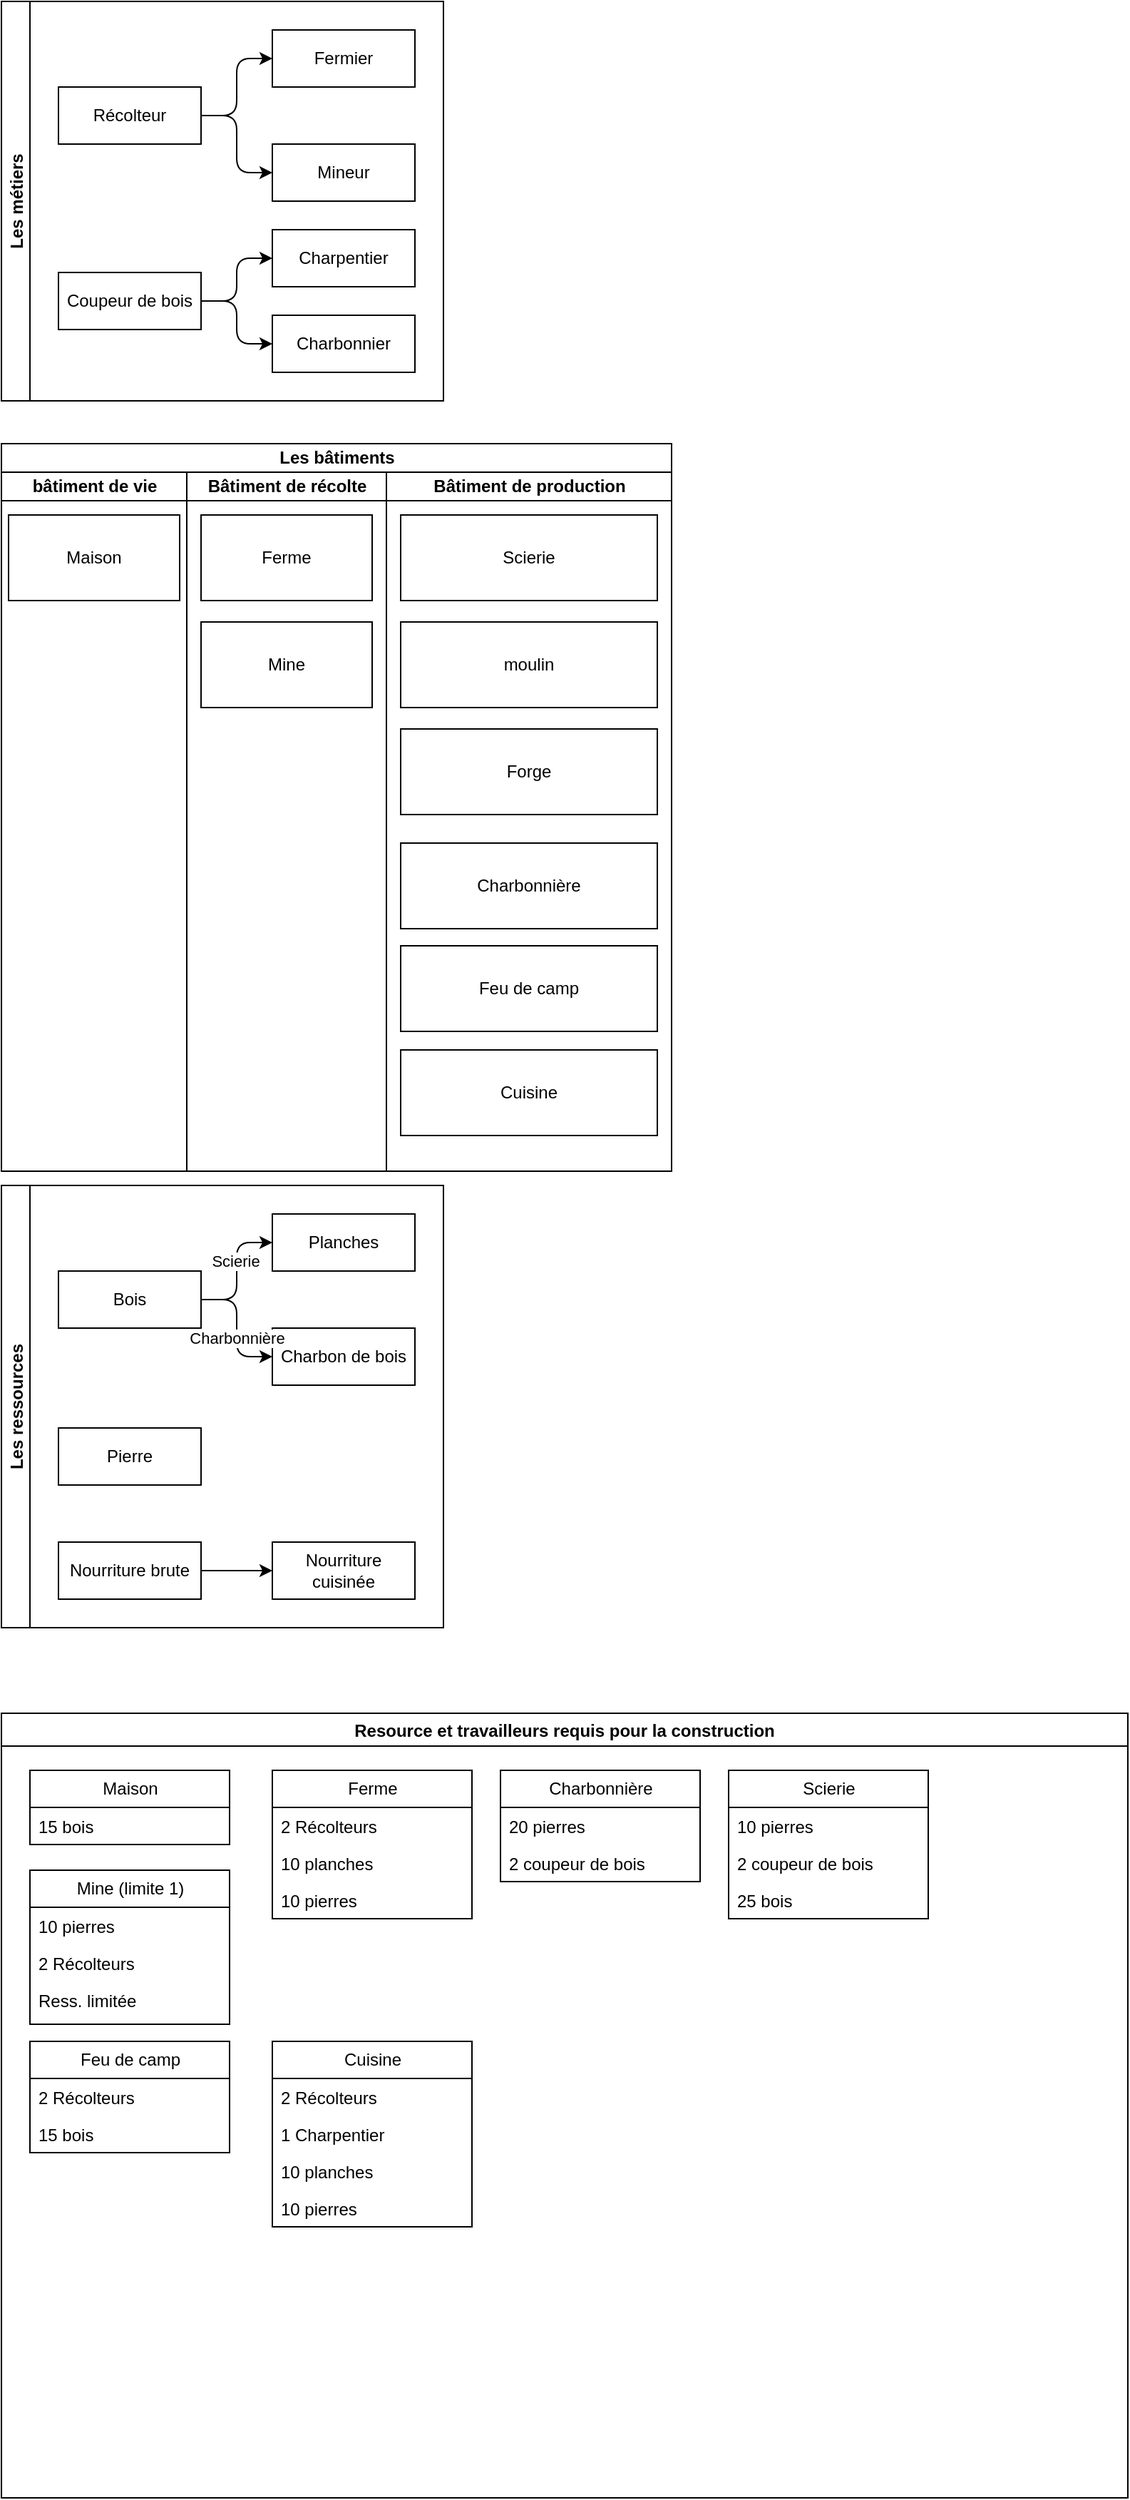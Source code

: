 <mxfile>
    <diagram id="p2cSYeBvDeuaQYBL2pUQ" name="infos générales">
        <mxGraphModel dx="1110" dy="776" grid="1" gridSize="10" guides="1" tooltips="1" connect="1" arrows="1" fold="1" page="1" pageScale="1" pageWidth="827" pageHeight="1169" math="0" shadow="0">
            <root>
                <mxCell id="0"/>
                <mxCell id="1" parent="0"/>
                <mxCell id="VrHXVTZJJK4kQPbwEYjZ-1" value="Les métiers" style="swimlane;startSize=20;horizontal=0;childLayout=treeLayout;horizontalTree=1;sortEdges=1;resizable=1;containerType=tree;fontSize=12;expand=1;collapsible=1;resizeHeight=1;resizeWidth=1;" parent="1" vertex="1">
                    <mxGeometry x="20" y="120" width="310" height="280" as="geometry">
                        <mxRectangle x="20" y="110" width="40" height="90" as="alternateBounds"/>
                    </mxGeometry>
                </mxCell>
                <mxCell id="VrHXVTZJJK4kQPbwEYjZ-2" value="Récolteur" style="whiteSpace=wrap;html=1;" parent="VrHXVTZJJK4kQPbwEYjZ-1" vertex="1">
                    <mxGeometry x="40" y="60" width="100" height="40" as="geometry"/>
                </mxCell>
                <mxCell id="VrHXVTZJJK4kQPbwEYjZ-3" value="Fermier" style="whiteSpace=wrap;html=1;" parent="VrHXVTZJJK4kQPbwEYjZ-1" vertex="1">
                    <mxGeometry x="190" y="20" width="100" height="40" as="geometry"/>
                </mxCell>
                <mxCell id="VrHXVTZJJK4kQPbwEYjZ-4" value="" style="edgeStyle=elbowEdgeStyle;elbow=horizontal;html=1;rounded=1;curved=0;sourcePerimeterSpacing=0;targetPerimeterSpacing=0;startSize=6;endSize=6;" parent="VrHXVTZJJK4kQPbwEYjZ-1" source="VrHXVTZJJK4kQPbwEYjZ-2" target="VrHXVTZJJK4kQPbwEYjZ-3" edge="1">
                    <mxGeometry relative="1" as="geometry"/>
                </mxCell>
                <mxCell id="VrHXVTZJJK4kQPbwEYjZ-5" value="Mineur" style="whiteSpace=wrap;html=1;" parent="VrHXVTZJJK4kQPbwEYjZ-1" vertex="1">
                    <mxGeometry x="190" y="100" width="100" height="40" as="geometry"/>
                </mxCell>
                <mxCell id="VrHXVTZJJK4kQPbwEYjZ-6" value="" style="edgeStyle=elbowEdgeStyle;elbow=horizontal;html=1;rounded=1;curved=0;sourcePerimeterSpacing=0;targetPerimeterSpacing=0;startSize=6;endSize=6;" parent="VrHXVTZJJK4kQPbwEYjZ-1" source="VrHXVTZJJK4kQPbwEYjZ-2" target="VrHXVTZJJK4kQPbwEYjZ-5" edge="1">
                    <mxGeometry relative="1" as="geometry"/>
                </mxCell>
                <mxCell id="VrHXVTZJJK4kQPbwEYjZ-13" style="edgeStyle=orthogonalEdgeStyle;rounded=1;orthogonalLoop=1;jettySize=auto;html=1;entryX=0;entryY=0.5;entryDx=0;entryDy=0;curved=0;" parent="VrHXVTZJJK4kQPbwEYjZ-1" source="VrHXVTZJJK4kQPbwEYjZ-9" target="VrHXVTZJJK4kQPbwEYjZ-11" edge="1">
                    <mxGeometry relative="1" as="geometry"/>
                </mxCell>
                <mxCell id="VrHXVTZJJK4kQPbwEYjZ-14" style="edgeStyle=orthogonalEdgeStyle;rounded=1;orthogonalLoop=1;jettySize=auto;html=1;entryX=0;entryY=0.5;entryDx=0;entryDy=0;curved=0;" parent="VrHXVTZJJK4kQPbwEYjZ-1" source="VrHXVTZJJK4kQPbwEYjZ-9" target="VrHXVTZJJK4kQPbwEYjZ-12" edge="1">
                    <mxGeometry relative="1" as="geometry"/>
                </mxCell>
                <mxCell id="VrHXVTZJJK4kQPbwEYjZ-9" value="Coupeur de bois" style="whiteSpace=wrap;html=1;" parent="VrHXVTZJJK4kQPbwEYjZ-1" vertex="1">
                    <mxGeometry x="40" y="190" width="100" height="40" as="geometry"/>
                </mxCell>
                <mxCell id="VrHXVTZJJK4kQPbwEYjZ-11" value="Charpentier" style="whiteSpace=wrap;html=1;" parent="VrHXVTZJJK4kQPbwEYjZ-1" vertex="1">
                    <mxGeometry x="190" y="160" width="100" height="40" as="geometry"/>
                </mxCell>
                <mxCell id="VrHXVTZJJK4kQPbwEYjZ-12" value="Charbonnier" style="whiteSpace=wrap;html=1;" parent="VrHXVTZJJK4kQPbwEYjZ-1" vertex="1">
                    <mxGeometry x="190" y="220" width="100" height="40" as="geometry"/>
                </mxCell>
                <mxCell id="VrHXVTZJJK4kQPbwEYjZ-21" value="Les bâtiments" style="swimlane;childLayout=stackLayout;resizeParent=1;resizeParentMax=0;startSize=20;html=1;" parent="1" vertex="1">
                    <mxGeometry x="20" y="430" width="470" height="510" as="geometry"/>
                </mxCell>
                <mxCell id="VrHXVTZJJK4kQPbwEYjZ-22" value="bâtiment de vie" style="swimlane;startSize=20;html=1;" parent="VrHXVTZJJK4kQPbwEYjZ-21" vertex="1">
                    <mxGeometry y="20" width="130" height="490" as="geometry"/>
                </mxCell>
                <mxCell id="VrHXVTZJJK4kQPbwEYjZ-27" value="Maison" style="whiteSpace=wrap;html=1;" parent="VrHXVTZJJK4kQPbwEYjZ-22" vertex="1">
                    <mxGeometry x="5.0" y="30" width="120" height="60" as="geometry"/>
                </mxCell>
                <mxCell id="VrHXVTZJJK4kQPbwEYjZ-23" value="Bâtiment de récolte" style="swimlane;startSize=20;html=1;" parent="VrHXVTZJJK4kQPbwEYjZ-21" vertex="1">
                    <mxGeometry x="130" y="20" width="140" height="490" as="geometry"/>
                </mxCell>
                <mxCell id="VrHXVTZJJK4kQPbwEYjZ-25" value="Ferme" style="whiteSpace=wrap;html=1;" parent="VrHXVTZJJK4kQPbwEYjZ-23" vertex="1">
                    <mxGeometry x="10.0" y="30" width="120" height="60" as="geometry"/>
                </mxCell>
                <mxCell id="VrHXVTZJJK4kQPbwEYjZ-26" value="Mine" style="whiteSpace=wrap;html=1;" parent="VrHXVTZJJK4kQPbwEYjZ-23" vertex="1">
                    <mxGeometry x="10.0" y="105" width="120" height="60" as="geometry"/>
                </mxCell>
                <mxCell id="VrHXVTZJJK4kQPbwEYjZ-24" value="Bâtiment de production" style="swimlane;startSize=20;html=1;" parent="VrHXVTZJJK4kQPbwEYjZ-21" vertex="1">
                    <mxGeometry x="270" y="20" width="200" height="490" as="geometry"/>
                </mxCell>
                <mxCell id="VrHXVTZJJK4kQPbwEYjZ-28" value="Scierie" style="whiteSpace=wrap;html=1;" parent="VrHXVTZJJK4kQPbwEYjZ-24" vertex="1">
                    <mxGeometry x="10" y="30" width="180" height="60" as="geometry"/>
                </mxCell>
                <mxCell id="VrHXVTZJJK4kQPbwEYjZ-29" value="moulin" style="whiteSpace=wrap;html=1;" parent="VrHXVTZJJK4kQPbwEYjZ-24" vertex="1">
                    <mxGeometry x="10" y="105" width="180" height="60" as="geometry"/>
                </mxCell>
                <mxCell id="VrHXVTZJJK4kQPbwEYjZ-30" value="Forge" style="whiteSpace=wrap;html=1;" parent="VrHXVTZJJK4kQPbwEYjZ-24" vertex="1">
                    <mxGeometry x="10" y="180" width="180" height="60" as="geometry"/>
                </mxCell>
                <mxCell id="VrHXVTZJJK4kQPbwEYjZ-31" value="Charbonnière" style="whiteSpace=wrap;html=1;" parent="VrHXVTZJJK4kQPbwEYjZ-24" vertex="1">
                    <mxGeometry x="10" y="260" width="180" height="60" as="geometry"/>
                </mxCell>
                <mxCell id="14" value="Feu de camp" style="whiteSpace=wrap;html=1;" parent="VrHXVTZJJK4kQPbwEYjZ-24" vertex="1">
                    <mxGeometry x="10" y="332" width="180" height="60" as="geometry"/>
                </mxCell>
                <mxCell id="15" value="Cuisine" style="whiteSpace=wrap;html=1;" parent="VrHXVTZJJK4kQPbwEYjZ-24" vertex="1">
                    <mxGeometry x="10" y="405" width="180" height="60" as="geometry"/>
                </mxCell>
                <mxCell id="VrHXVTZJJK4kQPbwEYjZ-32" value="Les ressources" style="swimlane;startSize=20;horizontal=0;childLayout=treeLayout;horizontalTree=1;sortEdges=1;resizable=1;containerType=tree;fontSize=12;resizeWidth=1;" parent="1" vertex="1">
                    <mxGeometry x="20" y="950" width="310" height="310" as="geometry"/>
                </mxCell>
                <mxCell id="VrHXVTZJJK4kQPbwEYjZ-33" value="Bois" style="whiteSpace=wrap;html=1;" parent="VrHXVTZJJK4kQPbwEYjZ-32" vertex="1">
                    <mxGeometry x="40" y="60" width="100" height="40" as="geometry"/>
                </mxCell>
                <mxCell id="VrHXVTZJJK4kQPbwEYjZ-34" value="Planches" style="whiteSpace=wrap;html=1;" parent="VrHXVTZJJK4kQPbwEYjZ-32" vertex="1">
                    <mxGeometry x="190" y="20" width="100" height="40" as="geometry"/>
                </mxCell>
                <mxCell id="VrHXVTZJJK4kQPbwEYjZ-35" value="" style="edgeStyle=elbowEdgeStyle;elbow=horizontal;html=1;rounded=1;curved=0;sourcePerimeterSpacing=0;targetPerimeterSpacing=0;startSize=6;endSize=6;" parent="VrHXVTZJJK4kQPbwEYjZ-32" source="VrHXVTZJJK4kQPbwEYjZ-33" target="VrHXVTZJJK4kQPbwEYjZ-34" edge="1">
                    <mxGeometry relative="1" as="geometry"/>
                </mxCell>
                <mxCell id="VrHXVTZJJK4kQPbwEYjZ-40" value="Scierie" style="edgeLabel;html=1;align=center;verticalAlign=middle;resizable=0;points=[];" parent="VrHXVTZJJK4kQPbwEYjZ-35" vertex="1" connectable="0">
                    <mxGeometry x="0.165" y="1" relative="1" as="geometry">
                        <mxPoint as="offset"/>
                    </mxGeometry>
                </mxCell>
                <mxCell id="VrHXVTZJJK4kQPbwEYjZ-36" value="Charbon de bois" style="whiteSpace=wrap;html=1;" parent="VrHXVTZJJK4kQPbwEYjZ-32" vertex="1">
                    <mxGeometry x="190" y="100" width="100" height="40" as="geometry"/>
                </mxCell>
                <mxCell id="VrHXVTZJJK4kQPbwEYjZ-37" value="" style="edgeStyle=elbowEdgeStyle;elbow=vertical;html=1;rounded=1;curved=0;sourcePerimeterSpacing=0;targetPerimeterSpacing=0;startSize=6;endSize=6;" parent="VrHXVTZJJK4kQPbwEYjZ-32" source="VrHXVTZJJK4kQPbwEYjZ-33" target="VrHXVTZJJK4kQPbwEYjZ-36" edge="1">
                    <mxGeometry relative="1" as="geometry"/>
                </mxCell>
                <mxCell id="VrHXVTZJJK4kQPbwEYjZ-41" value="Charbonnière" style="edgeLabel;html=1;align=center;verticalAlign=middle;resizable=0;points=[];" parent="VrHXVTZJJK4kQPbwEYjZ-37" vertex="1" connectable="0">
                    <mxGeometry x="0.14" relative="1" as="geometry">
                        <mxPoint as="offset"/>
                    </mxGeometry>
                </mxCell>
                <mxCell id="VrHXVTZJJK4kQPbwEYjZ-38" value="Pierre" style="whiteSpace=wrap;html=1;" parent="VrHXVTZJJK4kQPbwEYjZ-32" vertex="1">
                    <mxGeometry x="40" y="170" width="100" height="40" as="geometry"/>
                </mxCell>
                <mxCell id="4" value="" style="edgeStyle=none;exitX=1;exitY=0.5;exitDx=0;exitDy=0;entryX=0;entryY=0.5;entryDx=0;entryDy=0;html=1;" parent="VrHXVTZJJK4kQPbwEYjZ-32" source="VrHXVTZJJK4kQPbwEYjZ-39" target="3" edge="1">
                    <mxGeometry relative="1" as="geometry"/>
                </mxCell>
                <mxCell id="VrHXVTZJJK4kQPbwEYjZ-39" value="Nourriture brute" style="whiteSpace=wrap;html=1;" parent="VrHXVTZJJK4kQPbwEYjZ-32" vertex="1">
                    <mxGeometry x="40" y="250" width="100" height="40" as="geometry"/>
                </mxCell>
                <mxCell id="3" value="Nourriture cuisinée" style="whiteSpace=wrap;html=1;" parent="VrHXVTZJJK4kQPbwEYjZ-32" vertex="1">
                    <mxGeometry x="190" y="250" width="100" height="40" as="geometry"/>
                </mxCell>
                <mxCell id="VrHXVTZJJK4kQPbwEYjZ-46" value="Resource et travailleurs requis pour la construction" style="swimlane;" parent="1" vertex="1">
                    <mxGeometry x="20" y="1320" width="790" height="550" as="geometry"/>
                </mxCell>
                <mxCell id="VrHXVTZJJK4kQPbwEYjZ-47" value="Maison" style="swimlane;fontStyle=0;childLayout=stackLayout;horizontal=1;startSize=26;fillColor=none;horizontalStack=0;resizeParent=1;resizeParentMax=0;resizeLast=0;collapsible=1;marginBottom=0;html=1;" parent="VrHXVTZJJK4kQPbwEYjZ-46" vertex="1">
                    <mxGeometry x="20" y="40" width="140" height="52" as="geometry"/>
                </mxCell>
                <mxCell id="VrHXVTZJJK4kQPbwEYjZ-48" value="15 bois" style="text;strokeColor=none;fillColor=none;align=left;verticalAlign=top;spacingLeft=4;spacingRight=4;overflow=hidden;rotatable=0;points=[[0,0.5],[1,0.5]];portConstraint=eastwest;whiteSpace=wrap;html=1;" parent="VrHXVTZJJK4kQPbwEYjZ-47" vertex="1">
                    <mxGeometry y="26" width="140" height="26" as="geometry"/>
                </mxCell>
                <mxCell id="VrHXVTZJJK4kQPbwEYjZ-51" value="Ferme" style="swimlane;fontStyle=0;childLayout=stackLayout;horizontal=1;startSize=26;fillColor=none;horizontalStack=0;resizeParent=1;resizeParentMax=0;resizeLast=0;collapsible=1;marginBottom=0;html=1;" parent="VrHXVTZJJK4kQPbwEYjZ-46" vertex="1">
                    <mxGeometry x="190" y="40" width="140" height="104" as="geometry"/>
                </mxCell>
                <mxCell id="VrHXVTZJJK4kQPbwEYjZ-52" value="2 Récolteurs" style="text;strokeColor=none;fillColor=none;align=left;verticalAlign=top;spacingLeft=4;spacingRight=4;overflow=hidden;rotatable=0;points=[[0,0.5],[1,0.5]];portConstraint=eastwest;whiteSpace=wrap;html=1;" parent="VrHXVTZJJK4kQPbwEYjZ-51" vertex="1">
                    <mxGeometry y="26" width="140" height="26" as="geometry"/>
                </mxCell>
                <mxCell id="VrHXVTZJJK4kQPbwEYjZ-53" value="10 planches" style="text;strokeColor=none;fillColor=none;align=left;verticalAlign=top;spacingLeft=4;spacingRight=4;overflow=hidden;rotatable=0;points=[[0,0.5],[1,0.5]];portConstraint=eastwest;whiteSpace=wrap;html=1;" parent="VrHXVTZJJK4kQPbwEYjZ-51" vertex="1">
                    <mxGeometry y="52" width="140" height="26" as="geometry"/>
                </mxCell>
                <mxCell id="VrHXVTZJJK4kQPbwEYjZ-54" value="10 pierres" style="text;strokeColor=none;fillColor=none;align=left;verticalAlign=top;spacingLeft=4;spacingRight=4;overflow=hidden;rotatable=0;points=[[0,0.5],[1,0.5]];portConstraint=eastwest;whiteSpace=wrap;html=1;" parent="VrHXVTZJJK4kQPbwEYjZ-51" vertex="1">
                    <mxGeometry y="78" width="140" height="26" as="geometry"/>
                </mxCell>
                <mxCell id="VrHXVTZJJK4kQPbwEYjZ-55" value="Charbonnière" style="swimlane;fontStyle=0;childLayout=stackLayout;horizontal=1;startSize=26;fillColor=none;horizontalStack=0;resizeParent=1;resizeParentMax=0;resizeLast=0;collapsible=1;marginBottom=0;html=1;" parent="VrHXVTZJJK4kQPbwEYjZ-46" vertex="1">
                    <mxGeometry x="350" y="40" width="140" height="78" as="geometry"/>
                </mxCell>
                <mxCell id="VrHXVTZJJK4kQPbwEYjZ-56" value="20 pierres" style="text;strokeColor=none;fillColor=none;align=left;verticalAlign=top;spacingLeft=4;spacingRight=4;overflow=hidden;rotatable=0;points=[[0,0.5],[1,0.5]];portConstraint=eastwest;whiteSpace=wrap;html=1;" parent="VrHXVTZJJK4kQPbwEYjZ-55" vertex="1">
                    <mxGeometry y="26" width="140" height="26" as="geometry"/>
                </mxCell>
                <mxCell id="VrHXVTZJJK4kQPbwEYjZ-57" value="2 coupeur de bois" style="text;strokeColor=none;fillColor=none;align=left;verticalAlign=top;spacingLeft=4;spacingRight=4;overflow=hidden;rotatable=0;points=[[0,0.5],[1,0.5]];portConstraint=eastwest;whiteSpace=wrap;html=1;" parent="VrHXVTZJJK4kQPbwEYjZ-55" vertex="1">
                    <mxGeometry y="52" width="140" height="26" as="geometry"/>
                </mxCell>
                <mxCell id="VrHXVTZJJK4kQPbwEYjZ-63" value="Mine (limite 1)" style="swimlane;fontStyle=0;childLayout=stackLayout;horizontal=1;startSize=26;fillColor=none;horizontalStack=0;resizeParent=1;resizeParentMax=0;resizeLast=0;collapsible=1;marginBottom=0;html=1;resizeHeight=0;" parent="VrHXVTZJJK4kQPbwEYjZ-46" vertex="1">
                    <mxGeometry x="20" y="110" width="140" height="108" as="geometry"/>
                </mxCell>
                <mxCell id="VrHXVTZJJK4kQPbwEYjZ-64" value="10 pierres" style="text;strokeColor=none;fillColor=none;align=left;verticalAlign=top;spacingLeft=4;spacingRight=4;overflow=hidden;rotatable=0;points=[[0,0.5],[1,0.5]];portConstraint=eastwest;whiteSpace=wrap;html=1;" parent="VrHXVTZJJK4kQPbwEYjZ-63" vertex="1">
                    <mxGeometry y="26" width="140" height="26" as="geometry"/>
                </mxCell>
                <mxCell id="2" value="2 Récolteurs" style="text;strokeColor=none;fillColor=none;align=left;verticalAlign=top;spacingLeft=4;spacingRight=4;overflow=hidden;rotatable=0;points=[[0,0.5],[1,0.5]];portConstraint=eastwest;whiteSpace=wrap;html=1;" parent="VrHXVTZJJK4kQPbwEYjZ-63" vertex="1">
                    <mxGeometry y="52" width="140" height="26" as="geometry"/>
                </mxCell>
                <mxCell id="VrHXVTZJJK4kQPbwEYjZ-65" value="Ress. limitée" style="text;strokeColor=none;fillColor=none;align=left;verticalAlign=top;spacingLeft=4;spacingRight=4;overflow=hidden;rotatable=0;points=[[0,0.5],[1,0.5]];portConstraint=eastwest;html=1;whiteSpace=wrap;container=0;autosize=1;fixedWidth=0;" parent="VrHXVTZJJK4kQPbwEYjZ-63" vertex="1">
                    <mxGeometry y="78" width="140" height="30" as="geometry"/>
                </mxCell>
                <mxCell id="5" value="Cuisine" style="swimlane;fontStyle=0;childLayout=stackLayout;horizontal=1;startSize=26;fillColor=none;horizontalStack=0;resizeParent=1;resizeParentMax=0;resizeLast=0;collapsible=1;marginBottom=0;html=1;" parent="VrHXVTZJJK4kQPbwEYjZ-46" vertex="1">
                    <mxGeometry x="190" y="230" width="140" height="130" as="geometry"/>
                </mxCell>
                <mxCell id="6" value="2 Récolteurs" style="text;strokeColor=none;fillColor=none;align=left;verticalAlign=top;spacingLeft=4;spacingRight=4;overflow=hidden;rotatable=0;points=[[0,0.5],[1,0.5]];portConstraint=eastwest;whiteSpace=wrap;html=1;" parent="5" vertex="1">
                    <mxGeometry y="26" width="140" height="26" as="geometry"/>
                </mxCell>
                <mxCell id="9" value="1 Charpentier" style="text;strokeColor=none;fillColor=none;align=left;verticalAlign=top;spacingLeft=4;spacingRight=4;overflow=hidden;rotatable=0;points=[[0,0.5],[1,0.5]];portConstraint=eastwest;whiteSpace=wrap;html=1;" parent="5" vertex="1">
                    <mxGeometry y="52" width="140" height="26" as="geometry"/>
                </mxCell>
                <mxCell id="7" value="10 planches" style="text;strokeColor=none;fillColor=none;align=left;verticalAlign=top;spacingLeft=4;spacingRight=4;overflow=hidden;rotatable=0;points=[[0,0.5],[1,0.5]];portConstraint=eastwest;whiteSpace=wrap;html=1;" parent="5" vertex="1">
                    <mxGeometry y="78" width="140" height="26" as="geometry"/>
                </mxCell>
                <mxCell id="8" value="10 pierres" style="text;strokeColor=none;fillColor=none;align=left;verticalAlign=top;spacingLeft=4;spacingRight=4;overflow=hidden;rotatable=0;points=[[0,0.5],[1,0.5]];portConstraint=eastwest;whiteSpace=wrap;html=1;" parent="5" vertex="1">
                    <mxGeometry y="104" width="140" height="26" as="geometry"/>
                </mxCell>
                <mxCell id="10" value="Feu de camp" style="swimlane;fontStyle=0;childLayout=stackLayout;horizontal=1;startSize=26;fillColor=none;horizontalStack=0;resizeParent=1;resizeParentMax=0;resizeLast=0;collapsible=1;marginBottom=0;html=1;" parent="VrHXVTZJJK4kQPbwEYjZ-46" vertex="1">
                    <mxGeometry x="20" y="230" width="140" height="78" as="geometry"/>
                </mxCell>
                <mxCell id="11" value="2 Récolteurs" style="text;strokeColor=none;fillColor=none;align=left;verticalAlign=top;spacingLeft=4;spacingRight=4;overflow=hidden;rotatable=0;points=[[0,0.5],[1,0.5]];portConstraint=eastwest;whiteSpace=wrap;html=1;" parent="10" vertex="1">
                    <mxGeometry y="26" width="140" height="26" as="geometry"/>
                </mxCell>
                <mxCell id="13" value="15 bois" style="text;strokeColor=none;fillColor=none;align=left;verticalAlign=top;spacingLeft=4;spacingRight=4;overflow=hidden;rotatable=0;points=[[0,0.5],[1,0.5]];portConstraint=eastwest;whiteSpace=wrap;html=1;" parent="10" vertex="1">
                    <mxGeometry y="52" width="140" height="26" as="geometry"/>
                </mxCell>
                <mxCell id="VrHXVTZJJK4kQPbwEYjZ-59" value="Scierie" style="swimlane;fontStyle=0;childLayout=stackLayout;horizontal=1;startSize=26;fillColor=none;horizontalStack=0;resizeParent=1;resizeParentMax=0;resizeLast=0;collapsible=1;marginBottom=0;html=1;" parent="1" vertex="1">
                    <mxGeometry x="530" y="1360" width="140" height="104" as="geometry"/>
                </mxCell>
                <mxCell id="VrHXVTZJJK4kQPbwEYjZ-60" value="10 pierres" style="text;strokeColor=none;fillColor=none;align=left;verticalAlign=top;spacingLeft=4;spacingRight=4;overflow=hidden;rotatable=0;points=[[0,0.5],[1,0.5]];portConstraint=eastwest;whiteSpace=wrap;html=1;" parent="VrHXVTZJJK4kQPbwEYjZ-59" vertex="1">
                    <mxGeometry y="26" width="140" height="26" as="geometry"/>
                </mxCell>
                <mxCell id="VrHXVTZJJK4kQPbwEYjZ-61" value="2 coupeur de bois" style="text;strokeColor=none;fillColor=none;align=left;verticalAlign=top;spacingLeft=4;spacingRight=4;overflow=hidden;rotatable=0;points=[[0,0.5],[1,0.5]];portConstraint=eastwest;whiteSpace=wrap;html=1;" parent="VrHXVTZJJK4kQPbwEYjZ-59" vertex="1">
                    <mxGeometry y="52" width="140" height="26" as="geometry"/>
                </mxCell>
                <mxCell id="VrHXVTZJJK4kQPbwEYjZ-62" value="25 bois" style="text;strokeColor=none;fillColor=none;align=left;verticalAlign=top;spacingLeft=4;spacingRight=4;overflow=hidden;rotatable=0;points=[[0,0.5],[1,0.5]];portConstraint=eastwest;whiteSpace=wrap;html=1;" parent="VrHXVTZJJK4kQPbwEYjZ-59" vertex="1">
                    <mxGeometry y="78" width="140" height="26" as="geometry"/>
                </mxCell>
            </root>
        </mxGraphModel>
    </diagram>
</mxfile>